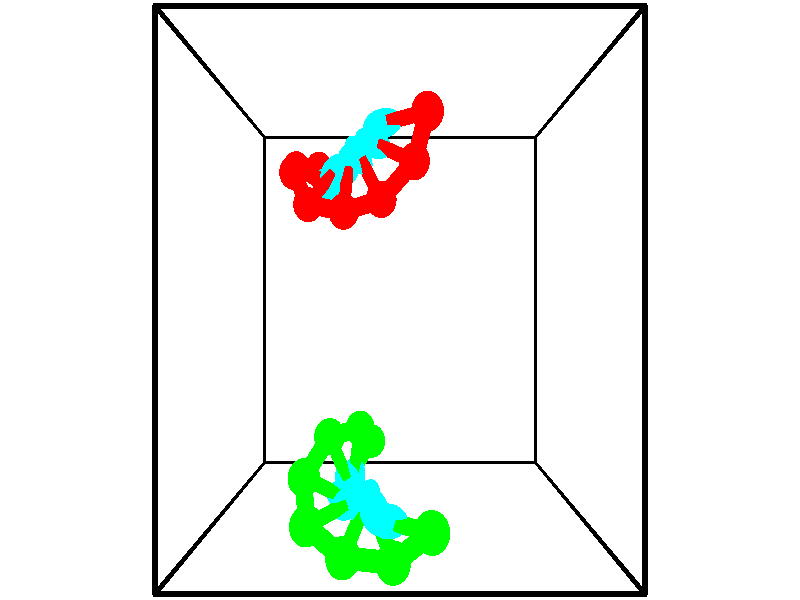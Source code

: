 // switches for output
#declare DRAW_BASES = 1; // possible values are 0, 1; only relevant for DNA ribbons
#declare DRAW_BASES_TYPE = 3; // possible values are 1, 2, 3; only relevant for DNA ribbons
#declare DRAW_FOG = 0; // set to 1 to enable fog

#include "colors.inc"

#include "transforms.inc"
background { rgb <1, 1, 1>}

#default {
   normal{
       ripples 0.25
       frequency 0.20
       turbulence 0.2
       lambda 5
   }
	finish {
		phong 0.1
		phong_size 40.
	}
}

// original window dimensions: 1024x640


// camera settings

camera {
	sky <-0, 1, 0>
	up <-0, 1, 0>
	right 1.6 * <1, 0, 0>
	location <2.5, 2.5, 11.1562>
	look_at <2.5, 2.5, 2.5>
	direction <0, 0, -8.6562>
	angle 67.0682
}


# declare cpy_camera_pos = <2.5, 2.5, 11.1562>;
# if (DRAW_FOG = 1)
fog {
	fog_type 2
	up vnormalize(cpy_camera_pos)
	color rgbt<1,1,1,0.3>
	distance 1e-5
	fog_alt 3e-3
	fog_offset 4
}
# end


// LIGHTS

# declare lum = 6;
global_settings {
	ambient_light rgb lum * <0.05, 0.05, 0.05>
	max_trace_level 15
}# declare cpy_direct_light_amount = 0.25;
light_source
{	1000 * <-1, -1, 1>,
	rgb lum * cpy_direct_light_amount
	parallel
}

light_source
{	1000 * <1, 1, -1>,
	rgb lum * cpy_direct_light_amount
	parallel
}

// strand 0

// nucleotide -1

// particle -1
sphere {
	<0.877319, 4.718760, -0.928516> 0.250000
	pigment { color rgbt <1,0,0,0> }
	no_shadow
}
cylinder {
	<1.000469, 4.366693, -0.784006>,  <1.074360, 4.155454, -0.697301>, 0.100000
	pigment { color rgbt <1,0,0,0> }
	no_shadow
}
cylinder {
	<1.000469, 4.366693, -0.784006>,  <0.877319, 4.718760, -0.928516>, 0.100000
	pigment { color rgbt <1,0,0,0> }
	no_shadow
}

// particle -1
sphere {
	<1.000469, 4.366693, -0.784006> 0.100000
	pigment { color rgbt <1,0,0,0> }
	no_shadow
}
sphere {
	0, 1
	scale<0.080000,0.200000,0.300000>
	matrix <0.165501, 0.423473, 0.890663,
		-0.936921, -0.214423, 0.276046,
		0.307876, -0.880167, 0.361273,
		1.092832, 4.102643, -0.675624>
	pigment { color rgbt <0,1,1,0> }
	no_shadow
}
cylinder {
	<0.538072, 4.598739, -0.305016>,  <0.877319, 4.718760, -0.928516>, 0.130000
	pigment { color rgbt <1,0,0,0> }
	no_shadow
}

// nucleotide -1

// particle -1
sphere {
	<0.538072, 4.598739, -0.305016> 0.250000
	pigment { color rgbt <1,0,0,0> }
	no_shadow
}
cylinder {
	<0.883274, 4.396860, -0.313987>,  <1.090395, 4.275733, -0.319370>, 0.100000
	pigment { color rgbt <1,0,0,0> }
	no_shadow
}
cylinder {
	<0.883274, 4.396860, -0.313987>,  <0.538072, 4.598739, -0.305016>, 0.100000
	pigment { color rgbt <1,0,0,0> }
	no_shadow
}

// particle -1
sphere {
	<0.883274, 4.396860, -0.313987> 0.100000
	pigment { color rgbt <1,0,0,0> }
	no_shadow
}
sphere {
	0, 1
	scale<0.080000,0.200000,0.300000>
	matrix <0.116604, 0.155797, 0.980883,
		-0.491554, -0.849122, 0.193303,
		0.863005, -0.504697, -0.022428,
		1.142176, 4.245451, -0.320715>
	pigment { color rgbt <0,1,1,0> }
	no_shadow
}
cylinder {
	<0.600742, 4.389348, 0.392199>,  <0.538072, 4.598739, -0.305016>, 0.130000
	pigment { color rgbt <1,0,0,0> }
	no_shadow
}

// nucleotide -1

// particle -1
sphere {
	<0.600742, 4.389348, 0.392199> 0.250000
	pigment { color rgbt <1,0,0,0> }
	no_shadow
}
cylinder {
	<0.978539, 4.345980, 0.268146>,  <1.205216, 4.319959, 0.193715>, 0.100000
	pigment { color rgbt <1,0,0,0> }
	no_shadow
}
cylinder {
	<0.978539, 4.345980, 0.268146>,  <0.600742, 4.389348, 0.392199>, 0.100000
	pigment { color rgbt <1,0,0,0> }
	no_shadow
}

// particle -1
sphere {
	<0.978539, 4.345980, 0.268146> 0.100000
	pigment { color rgbt <1,0,0,0> }
	no_shadow
}
sphere {
	0, 1
	scale<0.080000,0.200000,0.300000>
	matrix <0.320234, 0.092928, 0.942770,
		-0.073395, -0.989752, 0.122490,
		0.944491, -0.108420, -0.310131,
		1.261886, 4.313454, 0.175107>
	pigment { color rgbt <0,1,1,0> }
	no_shadow
}
cylinder {
	<0.922507, 3.862895, 0.806950>,  <0.600742, 4.389348, 0.392199>, 0.130000
	pigment { color rgbt <1,0,0,0> }
	no_shadow
}

// nucleotide -1

// particle -1
sphere {
	<0.922507, 3.862895, 0.806950> 0.250000
	pigment { color rgbt <1,0,0,0> }
	no_shadow
}
cylinder {
	<1.171837, 4.157988, 0.703245>,  <1.321435, 4.335043, 0.641022>, 0.100000
	pigment { color rgbt <1,0,0,0> }
	no_shadow
}
cylinder {
	<1.171837, 4.157988, 0.703245>,  <0.922507, 3.862895, 0.806950>, 0.100000
	pigment { color rgbt <1,0,0,0> }
	no_shadow
}

// particle -1
sphere {
	<1.171837, 4.157988, 0.703245> 0.100000
	pigment { color rgbt <1,0,0,0> }
	no_shadow
}
sphere {
	0, 1
	scale<0.080000,0.200000,0.300000>
	matrix <0.207636, 0.163500, 0.964446,
		0.753892, -0.654995, -0.051266,
		0.623325, 0.737733, -0.259262,
		1.358834, 4.379307, 0.625467>
	pigment { color rgbt <0,1,1,0> }
	no_shadow
}
cylinder {
	<1.562481, 3.722695, 1.132081>,  <0.922507, 3.862895, 0.806950>, 0.130000
	pigment { color rgbt <1,0,0,0> }
	no_shadow
}

// nucleotide -1

// particle -1
sphere {
	<1.562481, 3.722695, 1.132081> 0.250000
	pigment { color rgbt <1,0,0,0> }
	no_shadow
}
cylinder {
	<1.600746, 4.112303, 1.049976>,  <1.623705, 4.346068, 1.000713>, 0.100000
	pigment { color rgbt <1,0,0,0> }
	no_shadow
}
cylinder {
	<1.600746, 4.112303, 1.049976>,  <1.562481, 3.722695, 1.132081>, 0.100000
	pigment { color rgbt <1,0,0,0> }
	no_shadow
}

// particle -1
sphere {
	<1.600746, 4.112303, 1.049976> 0.100000
	pigment { color rgbt <1,0,0,0> }
	no_shadow
}
sphere {
	0, 1
	scale<0.080000,0.200000,0.300000>
	matrix <0.325185, 0.164314, 0.931266,
		0.940799, -0.155835, -0.301018,
		0.095663, 0.974021, -0.205262,
		1.629445, 4.404509, 0.988397>
	pigment { color rgbt <0,1,1,0> }
	no_shadow
}
cylinder {
	<2.193709, 3.871491, 1.267003>,  <1.562481, 3.722695, 1.132081>, 0.130000
	pigment { color rgbt <1,0,0,0> }
	no_shadow
}

// nucleotide -1

// particle -1
sphere {
	<2.193709, 3.871491, 1.267003> 0.250000
	pigment { color rgbt <1,0,0,0> }
	no_shadow
}
cylinder {
	<1.984264, 4.211889, 1.283183>,  <1.858598, 4.416129, 1.292890>, 0.100000
	pigment { color rgbt <1,0,0,0> }
	no_shadow
}
cylinder {
	<1.984264, 4.211889, 1.283183>,  <2.193709, 3.871491, 1.267003>, 0.100000
	pigment { color rgbt <1,0,0,0> }
	no_shadow
}

// particle -1
sphere {
	<1.984264, 4.211889, 1.283183> 0.100000
	pigment { color rgbt <1,0,0,0> }
	no_shadow
}
sphere {
	0, 1
	scale<0.080000,0.200000,0.300000>
	matrix <0.372706, 0.186114, 0.909094,
		0.766108, 0.491087, -0.414623,
		-0.523611, 0.850997, 0.040448,
		1.827181, 4.467188, 1.295317>
	pigment { color rgbt <0,1,1,0> }
	no_shadow
}
cylinder {
	<2.729306, 4.354512, 1.468741>,  <2.193709, 3.871491, 1.267003>, 0.130000
	pigment { color rgbt <1,0,0,0> }
	no_shadow
}

// nucleotide -1

// particle -1
sphere {
	<2.729306, 4.354512, 1.468741> 0.250000
	pigment { color rgbt <1,0,0,0> }
	no_shadow
}
cylinder {
	<2.357101, 4.476831, 1.549372>,  <2.133778, 4.550223, 1.597751>, 0.100000
	pigment { color rgbt <1,0,0,0> }
	no_shadow
}
cylinder {
	<2.357101, 4.476831, 1.549372>,  <2.729306, 4.354512, 1.468741>, 0.100000
	pigment { color rgbt <1,0,0,0> }
	no_shadow
}

// particle -1
sphere {
	<2.357101, 4.476831, 1.549372> 0.100000
	pigment { color rgbt <1,0,0,0> }
	no_shadow
}
sphere {
	0, 1
	scale<0.080000,0.200000,0.300000>
	matrix <0.242579, 0.102202, 0.964733,
		0.274411, 0.946595, -0.169280,
		-0.930513, 0.305798, 0.201579,
		2.077948, 4.568571, 1.609846>
	pigment { color rgbt <0,1,1,0> }
	no_shadow
}
cylinder {
	<2.918150, 4.893490, 1.968301>,  <2.729306, 4.354512, 1.468741>, 0.130000
	pigment { color rgbt <1,0,0,0> }
	no_shadow
}

// nucleotide -1

// particle -1
sphere {
	<2.918150, 4.893490, 1.968301> 0.250000
	pigment { color rgbt <1,0,0,0> }
	no_shadow
}
cylinder {
	<2.528671, 4.802729, 1.976603>,  <2.294984, 4.748272, 1.981584>, 0.100000
	pigment { color rgbt <1,0,0,0> }
	no_shadow
}
cylinder {
	<2.528671, 4.802729, 1.976603>,  <2.918150, 4.893490, 1.968301>, 0.100000
	pigment { color rgbt <1,0,0,0> }
	no_shadow
}

// particle -1
sphere {
	<2.528671, 4.802729, 1.976603> 0.100000
	pigment { color rgbt <1,0,0,0> }
	no_shadow
}
sphere {
	0, 1
	scale<0.080000,0.200000,0.300000>
	matrix <-0.016888, 0.162708, 0.986530,
		-0.227224, 0.960230, -0.162260,
		-0.973696, -0.226903, 0.020754,
		2.236562, 4.734658, 1.982829>
	pigment { color rgbt <0,1,1,0> }
	no_shadow
}
// strand 1

// nucleotide -1

// particle -1
sphere {
	<2.938285, -0.164047, 2.866309> 0.250000
	pigment { color rgbt <0,1,0,0> }
	no_shadow
}
cylinder {
	<2.598351, -0.038419, 3.035608>,  <2.394390, 0.036958, 3.137188>, 0.100000
	pigment { color rgbt <0,1,0,0> }
	no_shadow
}
cylinder {
	<2.598351, -0.038419, 3.035608>,  <2.938285, -0.164047, 2.866309>, 0.100000
	pigment { color rgbt <0,1,0,0> }
	no_shadow
}

// particle -1
sphere {
	<2.598351, -0.038419, 3.035608> 0.100000
	pigment { color rgbt <0,1,0,0> }
	no_shadow
}
sphere {
	0, 1
	scale<0.080000,0.200000,0.300000>
	matrix <-0.395889, 0.149734, -0.906009,
		-0.347926, -0.937518, -0.002912,
		-0.849835, 0.314071, 0.423249,
		2.343400, 0.055802, 3.162583>
	pigment { color rgbt <0,1,1,0> }
	no_shadow
}
cylinder {
	<2.404388, -0.578645, 2.676044>,  <2.938285, -0.164047, 2.866309>, 0.130000
	pigment { color rgbt <0,1,0,0> }
	no_shadow
}

// nucleotide -1

// particle -1
sphere {
	<2.404388, -0.578645, 2.676044> 0.250000
	pigment { color rgbt <0,1,0,0> }
	no_shadow
}
cylinder {
	<2.256844, -0.213848, 2.747833>,  <2.168317, 0.005030, 2.790907>, 0.100000
	pigment { color rgbt <0,1,0,0> }
	no_shadow
}
cylinder {
	<2.256844, -0.213848, 2.747833>,  <2.404388, -0.578645, 2.676044>, 0.100000
	pigment { color rgbt <0,1,0,0> }
	no_shadow
}

// particle -1
sphere {
	<2.256844, -0.213848, 2.747833> 0.100000
	pigment { color rgbt <0,1,0,0> }
	no_shadow
}
sphere {
	0, 1
	scale<0.080000,0.200000,0.300000>
	matrix <-0.301016, 0.065475, -0.951369,
		-0.879392, -0.404948, 0.250373,
		-0.368861, 0.911992, 0.179474,
		2.146185, 0.059750, 2.801676>
	pigment { color rgbt <0,1,1,0> }
	no_shadow
}
cylinder {
	<1.685917, -0.559554, 2.563760>,  <2.404388, -0.578645, 2.676044>, 0.130000
	pigment { color rgbt <0,1,0,0> }
	no_shadow
}

// nucleotide -1

// particle -1
sphere {
	<1.685917, -0.559554, 2.563760> 0.250000
	pigment { color rgbt <0,1,0,0> }
	no_shadow
}
cylinder {
	<1.863976, -0.211401, 2.479590>,  <1.970811, -0.002509, 2.429088>, 0.100000
	pigment { color rgbt <0,1,0,0> }
	no_shadow
}
cylinder {
	<1.863976, -0.211401, 2.479590>,  <1.685917, -0.559554, 2.563760>, 0.100000
	pigment { color rgbt <0,1,0,0> }
	no_shadow
}

// particle -1
sphere {
	<1.863976, -0.211401, 2.479590> 0.100000
	pigment { color rgbt <0,1,0,0> }
	no_shadow
}
sphere {
	0, 1
	scale<0.080000,0.200000,0.300000>
	matrix <-0.410773, -0.010324, -0.911679,
		-0.795682, 0.492268, 0.352934,
		0.445146, 0.870383, -0.210425,
		1.997519, 0.049714, 2.416462>
	pigment { color rgbt <0,1,1,0> }
	no_shadow
}
cylinder {
	<1.121585, -0.270491, 2.275347>,  <1.685917, -0.559554, 2.563760>, 0.130000
	pigment { color rgbt <0,1,0,0> }
	no_shadow
}

// nucleotide -1

// particle -1
sphere {
	<1.121585, -0.270491, 2.275347> 0.250000
	pigment { color rgbt <0,1,0,0> }
	no_shadow
}
cylinder {
	<1.474907, -0.145257, 2.135776>,  <1.686900, -0.070117, 2.052033>, 0.100000
	pigment { color rgbt <0,1,0,0> }
	no_shadow
}
cylinder {
	<1.474907, -0.145257, 2.135776>,  <1.121585, -0.270491, 2.275347>, 0.100000
	pigment { color rgbt <0,1,0,0> }
	no_shadow
}

// particle -1
sphere {
	<1.474907, -0.145257, 2.135776> 0.100000
	pigment { color rgbt <0,1,0,0> }
	no_shadow
}
sphere {
	0, 1
	scale<0.080000,0.200000,0.300000>
	matrix <-0.295105, -0.206984, -0.932776,
		-0.364260, 0.926896, -0.090437,
		0.883305, 0.313084, -0.348927,
		1.739898, -0.051332, 2.031098>
	pigment { color rgbt <0,1,1,0> }
	no_shadow
}
cylinder {
	<0.995911, 0.183179, 1.710359>,  <1.121585, -0.270491, 2.275347>, 0.130000
	pigment { color rgbt <0,1,0,0> }
	no_shadow
}

// nucleotide -1

// particle -1
sphere {
	<0.995911, 0.183179, 1.710359> 0.250000
	pigment { color rgbt <0,1,0,0> }
	no_shadow
}
cylinder {
	<1.357849, 0.020642, 1.659539>,  <1.575012, -0.076880, 1.629047>, 0.100000
	pigment { color rgbt <0,1,0,0> }
	no_shadow
}
cylinder {
	<1.357849, 0.020642, 1.659539>,  <0.995911, 0.183179, 1.710359>, 0.100000
	pigment { color rgbt <0,1,0,0> }
	no_shadow
}

// particle -1
sphere {
	<1.357849, 0.020642, 1.659539> 0.100000
	pigment { color rgbt <0,1,0,0> }
	no_shadow
}
sphere {
	0, 1
	scale<0.080000,0.200000,0.300000>
	matrix <-0.214924, -0.178369, -0.960204,
		0.367510, 0.896142, -0.248729,
		0.904845, -0.406343, -0.127050,
		1.629303, -0.101261, 1.621424>
	pigment { color rgbt <0,1,1,0> }
	no_shadow
}
cylinder {
	<1.340849, 0.629535, 1.237203>,  <0.995911, 0.183179, 1.710359>, 0.130000
	pigment { color rgbt <0,1,0,0> }
	no_shadow
}

// nucleotide -1

// particle -1
sphere {
	<1.340849, 0.629535, 1.237203> 0.250000
	pigment { color rgbt <0,1,0,0> }
	no_shadow
}
cylinder {
	<1.524284, 0.274235, 1.247861>,  <1.634345, 0.061055, 1.254256>, 0.100000
	pigment { color rgbt <0,1,0,0> }
	no_shadow
}
cylinder {
	<1.524284, 0.274235, 1.247861>,  <1.340849, 0.629535, 1.237203>, 0.100000
	pigment { color rgbt <0,1,0,0> }
	no_shadow
}

// particle -1
sphere {
	<1.524284, 0.274235, 1.247861> 0.100000
	pigment { color rgbt <0,1,0,0> }
	no_shadow
}
sphere {
	0, 1
	scale<0.080000,0.200000,0.300000>
	matrix <-0.101057, -0.081917, -0.991503,
		0.882884, 0.451998, -0.127330,
		0.458588, -0.888250, 0.026646,
		1.661861, 0.007760, 1.255855>
	pigment { color rgbt <0,1,1,0> }
	no_shadow
}
cylinder {
	<1.812486, 0.658889, 0.764443>,  <1.340849, 0.629535, 1.237203>, 0.130000
	pigment { color rgbt <0,1,0,0> }
	no_shadow
}

// nucleotide -1

// particle -1
sphere {
	<1.812486, 0.658889, 0.764443> 0.250000
	pigment { color rgbt <0,1,0,0> }
	no_shadow
}
cylinder {
	<1.753136, 0.268350, 0.827344>,  <1.717525, 0.034026, 0.865085>, 0.100000
	pigment { color rgbt <0,1,0,0> }
	no_shadow
}
cylinder {
	<1.753136, 0.268350, 0.827344>,  <1.812486, 0.658889, 0.764443>, 0.100000
	pigment { color rgbt <0,1,0,0> }
	no_shadow
}

// particle -1
sphere {
	<1.753136, 0.268350, 0.827344> 0.100000
	pigment { color rgbt <0,1,0,0> }
	no_shadow
}
sphere {
	0, 1
	scale<0.080000,0.200000,0.300000>
	matrix <-0.123106, -0.139541, -0.982534,
		0.981239, -0.165144, -0.099490,
		-0.148376, -0.976348, 0.157253,
		1.708623, -0.024555, 0.874520>
	pigment { color rgbt <0,1,1,0> }
	no_shadow
}
cylinder {
	<1.978390, 0.347942, 0.100735>,  <1.812486, 0.658889, 0.764443>, 0.130000
	pigment { color rgbt <0,1,0,0> }
	no_shadow
}

// nucleotide -1

// particle -1
sphere {
	<1.978390, 0.347942, 0.100735> 0.250000
	pigment { color rgbt <0,1,0,0> }
	no_shadow
}
cylinder {
	<1.772438, 0.051468, 0.273034>,  <1.648867, -0.126417, 0.376413>, 0.100000
	pigment { color rgbt <0,1,0,0> }
	no_shadow
}
cylinder {
	<1.772438, 0.051468, 0.273034>,  <1.978390, 0.347942, 0.100735>, 0.100000
	pigment { color rgbt <0,1,0,0> }
	no_shadow
}

// particle -1
sphere {
	<1.772438, 0.051468, 0.273034> 0.100000
	pigment { color rgbt <0,1,0,0> }
	no_shadow
}
sphere {
	0, 1
	scale<0.080000,0.200000,0.300000>
	matrix <-0.374203, -0.257753, -0.890806,
		0.771279, -0.619844, -0.144643,
		-0.514879, -0.741186, 0.430747,
		1.617975, -0.170888, 0.402258>
	pigment { color rgbt <0,1,1,0> }
	no_shadow
}
// box output
cylinder {
	<0.000000, 0.000000, 0.000000>,  <5.000000, 0.000000, 0.000000>, 0.025000
	pigment { color rgbt <0,0,0,0> }
	no_shadow
}
cylinder {
	<0.000000, 0.000000, 0.000000>,  <0.000000, 5.000000, 0.000000>, 0.025000
	pigment { color rgbt <0,0,0,0> }
	no_shadow
}
cylinder {
	<0.000000, 0.000000, 0.000000>,  <0.000000, 0.000000, 5.000000>, 0.025000
	pigment { color rgbt <0,0,0,0> }
	no_shadow
}
cylinder {
	<5.000000, 5.000000, 5.000000>,  <0.000000, 5.000000, 5.000000>, 0.025000
	pigment { color rgbt <0,0,0,0> }
	no_shadow
}
cylinder {
	<5.000000, 5.000000, 5.000000>,  <5.000000, 0.000000, 5.000000>, 0.025000
	pigment { color rgbt <0,0,0,0> }
	no_shadow
}
cylinder {
	<5.000000, 5.000000, 5.000000>,  <5.000000, 5.000000, 0.000000>, 0.025000
	pigment { color rgbt <0,0,0,0> }
	no_shadow
}
cylinder {
	<0.000000, 0.000000, 5.000000>,  <0.000000, 5.000000, 5.000000>, 0.025000
	pigment { color rgbt <0,0,0,0> }
	no_shadow
}
cylinder {
	<0.000000, 0.000000, 5.000000>,  <5.000000, 0.000000, 5.000000>, 0.025000
	pigment { color rgbt <0,0,0,0> }
	no_shadow
}
cylinder {
	<5.000000, 5.000000, 0.000000>,  <0.000000, 5.000000, 0.000000>, 0.025000
	pigment { color rgbt <0,0,0,0> }
	no_shadow
}
cylinder {
	<5.000000, 5.000000, 0.000000>,  <5.000000, 0.000000, 0.000000>, 0.025000
	pigment { color rgbt <0,0,0,0> }
	no_shadow
}
cylinder {
	<5.000000, 0.000000, 5.000000>,  <5.000000, 0.000000, 0.000000>, 0.025000
	pigment { color rgbt <0,0,0,0> }
	no_shadow
}
cylinder {
	<0.000000, 5.000000, 0.000000>,  <0.000000, 5.000000, 5.000000>, 0.025000
	pigment { color rgbt <0,0,0,0> }
	no_shadow
}
// end of box output
